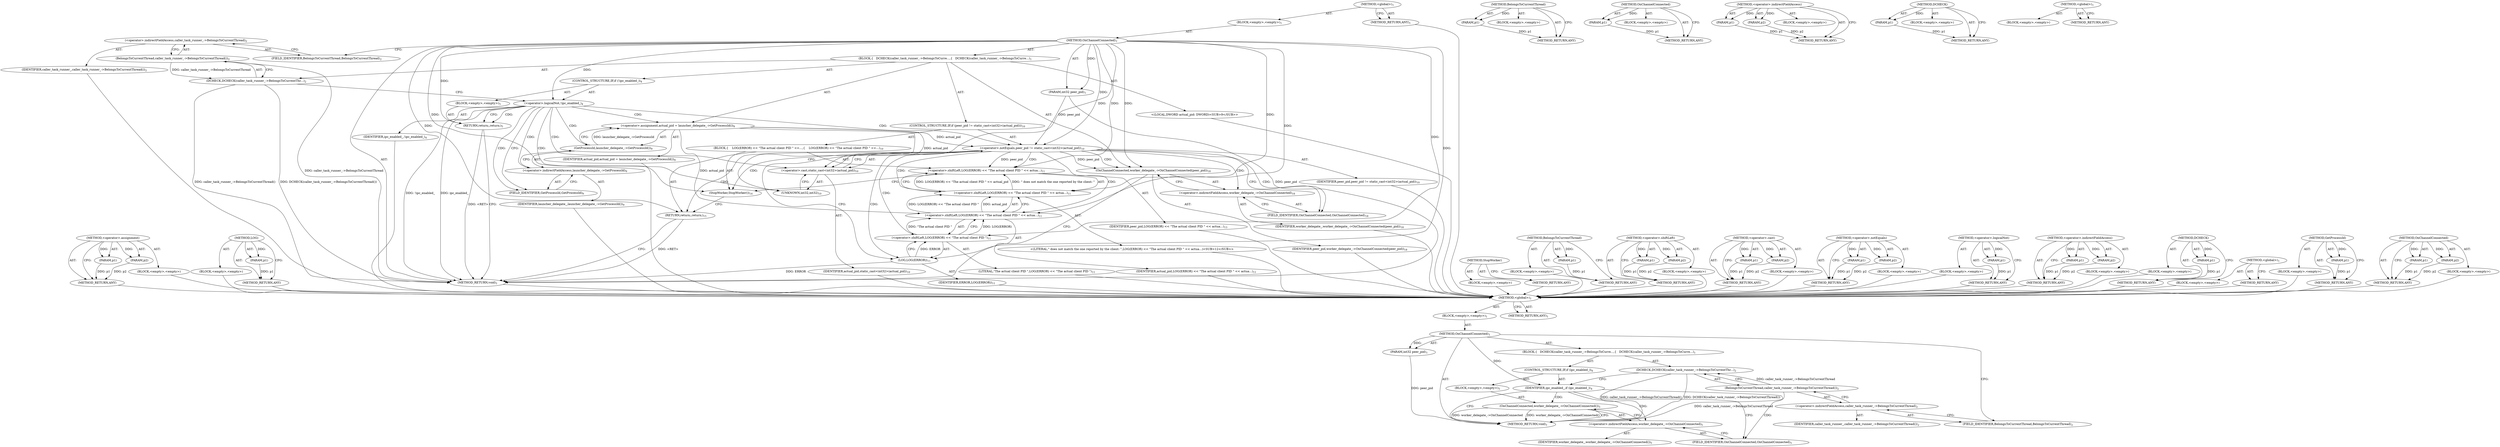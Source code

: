 digraph "OnChannelConnected" {
vulnerable_6 [label=<(METHOD,&lt;global&gt;)<SUB>1</SUB>>];
vulnerable_7 [label=<(BLOCK,&lt;empty&gt;,&lt;empty&gt;)<SUB>1</SUB>>];
vulnerable_8 [label=<(METHOD,OnChannelConnected)<SUB>1</SUB>>];
vulnerable_9 [label=<(PARAM,int32 peer_pid)<SUB>1</SUB>>];
vulnerable_10 [label=<(BLOCK,{
   DCHECK(caller_task_runner_-&gt;BelongsToCurre...,{
   DCHECK(caller_task_runner_-&gt;BelongsToCurre...)<SUB>1</SUB>>];
vulnerable_11 [label=<(DCHECK,DCHECK(caller_task_runner_-&gt;BelongsToCurrentThr...)<SUB>2</SUB>>];
vulnerable_12 [label=<(BelongsToCurrentThread,caller_task_runner_-&gt;BelongsToCurrentThread())<SUB>2</SUB>>];
vulnerable_13 [label=<(&lt;operator&gt;.indirectFieldAccess,caller_task_runner_-&gt;BelongsToCurrentThread)<SUB>2</SUB>>];
vulnerable_14 [label=<(IDENTIFIER,caller_task_runner_,caller_task_runner_-&gt;BelongsToCurrentThread())<SUB>2</SUB>>];
vulnerable_15 [label=<(FIELD_IDENTIFIER,BelongsToCurrentThread,BelongsToCurrentThread)<SUB>2</SUB>>];
vulnerable_16 [label=<(CONTROL_STRUCTURE,IF,if (ipc_enabled_))<SUB>4</SUB>>];
vulnerable_17 [label=<(IDENTIFIER,ipc_enabled_,if (ipc_enabled_))<SUB>4</SUB>>];
vulnerable_18 [label=<(BLOCK,&lt;empty&gt;,&lt;empty&gt;)<SUB>5</SUB>>];
vulnerable_19 [label=<(OnChannelConnected,worker_delegate_-&gt;OnChannelConnected())<SUB>5</SUB>>];
vulnerable_20 [label=<(&lt;operator&gt;.indirectFieldAccess,worker_delegate_-&gt;OnChannelConnected)<SUB>5</SUB>>];
vulnerable_21 [label=<(IDENTIFIER,worker_delegate_,worker_delegate_-&gt;OnChannelConnected())<SUB>5</SUB>>];
vulnerable_22 [label=<(FIELD_IDENTIFIER,OnChannelConnected,OnChannelConnected)<SUB>5</SUB>>];
vulnerable_23 [label=<(METHOD_RETURN,void)<SUB>1</SUB>>];
vulnerable_25 [label=<(METHOD_RETURN,ANY)<SUB>1</SUB>>];
vulnerable_44 [label=<(METHOD,BelongsToCurrentThread)>];
vulnerable_45 [label=<(PARAM,p1)>];
vulnerable_46 [label=<(BLOCK,&lt;empty&gt;,&lt;empty&gt;)>];
vulnerable_47 [label=<(METHOD_RETURN,ANY)>];
vulnerable_53 [label=<(METHOD,OnChannelConnected)>];
vulnerable_54 [label=<(PARAM,p1)>];
vulnerable_55 [label=<(BLOCK,&lt;empty&gt;,&lt;empty&gt;)>];
vulnerable_56 [label=<(METHOD_RETURN,ANY)>];
vulnerable_48 [label=<(METHOD,&lt;operator&gt;.indirectFieldAccess)>];
vulnerable_49 [label=<(PARAM,p1)>];
vulnerable_50 [label=<(PARAM,p2)>];
vulnerable_51 [label=<(BLOCK,&lt;empty&gt;,&lt;empty&gt;)>];
vulnerable_52 [label=<(METHOD_RETURN,ANY)>];
vulnerable_40 [label=<(METHOD,DCHECK)>];
vulnerable_41 [label=<(PARAM,p1)>];
vulnerable_42 [label=<(BLOCK,&lt;empty&gt;,&lt;empty&gt;)>];
vulnerable_43 [label=<(METHOD_RETURN,ANY)>];
vulnerable_34 [label=<(METHOD,&lt;global&gt;)<SUB>1</SUB>>];
vulnerable_35 [label=<(BLOCK,&lt;empty&gt;,&lt;empty&gt;)>];
vulnerable_36 [label=<(METHOD_RETURN,ANY)>];
fixed_92 [label=<(METHOD,&lt;operator&gt;.assignment)>];
fixed_93 [label=<(PARAM,p1)>];
fixed_94 [label=<(PARAM,p2)>];
fixed_95 [label=<(BLOCK,&lt;empty&gt;,&lt;empty&gt;)>];
fixed_96 [label=<(METHOD_RETURN,ANY)>];
fixed_116 [label=<(METHOD,LOG)>];
fixed_117 [label=<(PARAM,p1)>];
fixed_118 [label=<(BLOCK,&lt;empty&gt;,&lt;empty&gt;)>];
fixed_119 [label=<(METHOD_RETURN,ANY)>];
fixed_6 [label=<(METHOD,&lt;global&gt;)<SUB>1</SUB>>];
fixed_7 [label=<(BLOCK,&lt;empty&gt;,&lt;empty&gt;)<SUB>1</SUB>>];
fixed_8 [label=<(METHOD,OnChannelConnected)<SUB>1</SUB>>];
fixed_9 [label=<(PARAM,int32 peer_pid)<SUB>1</SUB>>];
fixed_10 [label=<(BLOCK,{
   DCHECK(caller_task_runner_-&gt;BelongsToCurre...,{
   DCHECK(caller_task_runner_-&gt;BelongsToCurre...)<SUB>1</SUB>>];
fixed_11 [label=<(DCHECK,DCHECK(caller_task_runner_-&gt;BelongsToCurrentThr...)<SUB>2</SUB>>];
fixed_12 [label=<(BelongsToCurrentThread,caller_task_runner_-&gt;BelongsToCurrentThread())<SUB>2</SUB>>];
fixed_13 [label=<(&lt;operator&gt;.indirectFieldAccess,caller_task_runner_-&gt;BelongsToCurrentThread)<SUB>2</SUB>>];
fixed_14 [label=<(IDENTIFIER,caller_task_runner_,caller_task_runner_-&gt;BelongsToCurrentThread())<SUB>2</SUB>>];
fixed_15 [label=<(FIELD_IDENTIFIER,BelongsToCurrentThread,BelongsToCurrentThread)<SUB>2</SUB>>];
fixed_16 [label=<(CONTROL_STRUCTURE,IF,if (!ipc_enabled_))<SUB>4</SUB>>];
fixed_17 [label=<(&lt;operator&gt;.logicalNot,!ipc_enabled_)<SUB>4</SUB>>];
fixed_18 [label=<(IDENTIFIER,ipc_enabled_,!ipc_enabled_)<SUB>4</SUB>>];
fixed_19 [label=<(BLOCK,&lt;empty&gt;,&lt;empty&gt;)<SUB>5</SUB>>];
fixed_20 [label=<(RETURN,return;,return;)<SUB>5</SUB>>];
fixed_21 [label="<(LOCAL,DWORD actual_pid: DWORD)<SUB>9</SUB>>"];
fixed_22 [label=<(&lt;operator&gt;.assignment,actual_pid = launcher_delegate_-&gt;GetProcessId())<SUB>9</SUB>>];
fixed_23 [label=<(IDENTIFIER,actual_pid,actual_pid = launcher_delegate_-&gt;GetProcessId())<SUB>9</SUB>>];
fixed_24 [label=<(GetProcessId,launcher_delegate_-&gt;GetProcessId())<SUB>9</SUB>>];
fixed_25 [label=<(&lt;operator&gt;.indirectFieldAccess,launcher_delegate_-&gt;GetProcessId)<SUB>9</SUB>>];
fixed_26 [label=<(IDENTIFIER,launcher_delegate_,launcher_delegate_-&gt;GetProcessId())<SUB>9</SUB>>];
fixed_27 [label=<(FIELD_IDENTIFIER,GetProcessId,GetProcessId)<SUB>9</SUB>>];
fixed_28 [label=<(CONTROL_STRUCTURE,IF,if (peer_pid != static_cast&lt;int32&gt;(actual_pid)))<SUB>10</SUB>>];
fixed_29 [label=<(&lt;operator&gt;.notEquals,peer_pid != static_cast&lt;int32&gt;(actual_pid))<SUB>10</SUB>>];
fixed_30 [label=<(IDENTIFIER,peer_pid,peer_pid != static_cast&lt;int32&gt;(actual_pid))<SUB>10</SUB>>];
fixed_31 [label=<(&lt;operator&gt;.cast,static_cast&lt;int32&gt;(actual_pid))<SUB>10</SUB>>];
fixed_32 [label=<(UNKNOWN,int32,int32)<SUB>10</SUB>>];
fixed_33 [label=<(IDENTIFIER,actual_pid,static_cast&lt;int32&gt;(actual_pid))<SUB>10</SUB>>];
fixed_34 [label=<(BLOCK,{
    LOG(ERROR) &lt;&lt; &quot;The actual client PID &quot; &lt;&lt;...,{
    LOG(ERROR) &lt;&lt; &quot;The actual client PID &quot; &lt;&lt;...)<SUB>10</SUB>>];
fixed_35 [label=<(&lt;operator&gt;.shiftLeft,LOG(ERROR) &lt;&lt; &quot;The actual client PID &quot; &lt;&lt; actua...)<SUB>11</SUB>>];
fixed_36 [label=<(&lt;operator&gt;.shiftLeft,LOG(ERROR) &lt;&lt; &quot;The actual client PID &quot; &lt;&lt; actua...)<SUB>11</SUB>>];
fixed_37 [label=<(&lt;operator&gt;.shiftLeft,LOG(ERROR) &lt;&lt; &quot;The actual client PID &quot; &lt;&lt; actua...)<SUB>11</SUB>>];
fixed_38 [label=<(&lt;operator&gt;.shiftLeft,LOG(ERROR) &lt;&lt; &quot;The actual client PID &quot;)<SUB>11</SUB>>];
fixed_39 [label=<(LOG,LOG(ERROR))<SUB>11</SUB>>];
fixed_40 [label=<(IDENTIFIER,ERROR,LOG(ERROR))<SUB>11</SUB>>];
fixed_41 [label=<(LITERAL,&quot;The actual client PID &quot;,LOG(ERROR) &lt;&lt; &quot;The actual client PID &quot;)<SUB>11</SUB>>];
fixed_42 [label=<(IDENTIFIER,actual_pid,LOG(ERROR) &lt;&lt; &quot;The actual client PID &quot; &lt;&lt; actua...)<SUB>11</SUB>>];
fixed_43 [label="<(LITERAL,&quot; does not match the one reported by the client: &quot;,LOG(ERROR) &lt;&lt; &quot;The actual client PID &quot; &lt;&lt; actua...)<SUB>12</SUB>>"];
fixed_44 [label=<(IDENTIFIER,peer_pid,LOG(ERROR) &lt;&lt; &quot;The actual client PID &quot; &lt;&lt; actua...)<SUB>13</SUB>>];
fixed_45 [label=<(StopWorker,StopWorker())<SUB>14</SUB>>];
fixed_46 [label=<(RETURN,return;,return;)<SUB>15</SUB>>];
fixed_47 [label=<(OnChannelConnected,worker_delegate_-&gt;OnChannelConnected(peer_pid))<SUB>18</SUB>>];
fixed_48 [label=<(&lt;operator&gt;.indirectFieldAccess,worker_delegate_-&gt;OnChannelConnected)<SUB>18</SUB>>];
fixed_49 [label=<(IDENTIFIER,worker_delegate_,worker_delegate_-&gt;OnChannelConnected(peer_pid))<SUB>18</SUB>>];
fixed_50 [label=<(FIELD_IDENTIFIER,OnChannelConnected,OnChannelConnected)<SUB>18</SUB>>];
fixed_51 [label=<(IDENTIFIER,peer_pid,worker_delegate_-&gt;OnChannelConnected(peer_pid))<SUB>18</SUB>>];
fixed_52 [label=<(METHOD_RETURN,void)<SUB>1</SUB>>];
fixed_54 [label=<(METHOD_RETURN,ANY)<SUB>1</SUB>>];
fixed_120 [label=<(METHOD,StopWorker)>];
fixed_121 [label=<(BLOCK,&lt;empty&gt;,&lt;empty&gt;)>];
fixed_122 [label=<(METHOD_RETURN,ANY)>];
fixed_79 [label=<(METHOD,BelongsToCurrentThread)>];
fixed_80 [label=<(PARAM,p1)>];
fixed_81 [label=<(BLOCK,&lt;empty&gt;,&lt;empty&gt;)>];
fixed_82 [label=<(METHOD_RETURN,ANY)>];
fixed_111 [label=<(METHOD,&lt;operator&gt;.shiftLeft)>];
fixed_112 [label=<(PARAM,p1)>];
fixed_113 [label=<(PARAM,p2)>];
fixed_114 [label=<(BLOCK,&lt;empty&gt;,&lt;empty&gt;)>];
fixed_115 [label=<(METHOD_RETURN,ANY)>];
fixed_106 [label=<(METHOD,&lt;operator&gt;.cast)>];
fixed_107 [label=<(PARAM,p1)>];
fixed_108 [label=<(PARAM,p2)>];
fixed_109 [label=<(BLOCK,&lt;empty&gt;,&lt;empty&gt;)>];
fixed_110 [label=<(METHOD_RETURN,ANY)>];
fixed_101 [label=<(METHOD,&lt;operator&gt;.notEquals)>];
fixed_102 [label=<(PARAM,p1)>];
fixed_103 [label=<(PARAM,p2)>];
fixed_104 [label=<(BLOCK,&lt;empty&gt;,&lt;empty&gt;)>];
fixed_105 [label=<(METHOD_RETURN,ANY)>];
fixed_88 [label=<(METHOD,&lt;operator&gt;.logicalNot)>];
fixed_89 [label=<(PARAM,p1)>];
fixed_90 [label=<(BLOCK,&lt;empty&gt;,&lt;empty&gt;)>];
fixed_91 [label=<(METHOD_RETURN,ANY)>];
fixed_83 [label=<(METHOD,&lt;operator&gt;.indirectFieldAccess)>];
fixed_84 [label=<(PARAM,p1)>];
fixed_85 [label=<(PARAM,p2)>];
fixed_86 [label=<(BLOCK,&lt;empty&gt;,&lt;empty&gt;)>];
fixed_87 [label=<(METHOD_RETURN,ANY)>];
fixed_75 [label=<(METHOD,DCHECK)>];
fixed_76 [label=<(PARAM,p1)>];
fixed_77 [label=<(BLOCK,&lt;empty&gt;,&lt;empty&gt;)>];
fixed_78 [label=<(METHOD_RETURN,ANY)>];
fixed_69 [label=<(METHOD,&lt;global&gt;)<SUB>1</SUB>>];
fixed_70 [label=<(BLOCK,&lt;empty&gt;,&lt;empty&gt;)>];
fixed_71 [label=<(METHOD_RETURN,ANY)>];
fixed_97 [label=<(METHOD,GetProcessId)>];
fixed_98 [label=<(PARAM,p1)>];
fixed_99 [label=<(BLOCK,&lt;empty&gt;,&lt;empty&gt;)>];
fixed_100 [label=<(METHOD_RETURN,ANY)>];
fixed_123 [label=<(METHOD,OnChannelConnected)>];
fixed_124 [label=<(PARAM,p1)>];
fixed_125 [label=<(PARAM,p2)>];
fixed_126 [label=<(BLOCK,&lt;empty&gt;,&lt;empty&gt;)>];
fixed_127 [label=<(METHOD_RETURN,ANY)>];
vulnerable_6 -> vulnerable_7  [key=0, label="AST: "];
vulnerable_6 -> vulnerable_25  [key=0, label="AST: "];
vulnerable_6 -> vulnerable_25  [key=1, label="CFG: "];
vulnerable_7 -> vulnerable_8  [key=0, label="AST: "];
vulnerable_8 -> vulnerable_9  [key=0, label="AST: "];
vulnerable_8 -> vulnerable_9  [key=1, label="DDG: "];
vulnerable_8 -> vulnerable_10  [key=0, label="AST: "];
vulnerable_8 -> vulnerable_23  [key=0, label="AST: "];
vulnerable_8 -> vulnerable_15  [key=0, label="CFG: "];
vulnerable_8 -> vulnerable_17  [key=0, label="DDG: "];
vulnerable_9 -> vulnerable_23  [key=0, label="DDG: peer_pid"];
vulnerable_10 -> vulnerable_11  [key=0, label="AST: "];
vulnerable_10 -> vulnerable_16  [key=0, label="AST: "];
vulnerable_11 -> vulnerable_12  [key=0, label="AST: "];
vulnerable_11 -> vulnerable_17  [key=0, label="CFG: "];
vulnerable_11 -> vulnerable_23  [key=0, label="DDG: caller_task_runner_-&gt;BelongsToCurrentThread()"];
vulnerable_11 -> vulnerable_23  [key=1, label="DDG: DCHECK(caller_task_runner_-&gt;BelongsToCurrentThread())"];
vulnerable_12 -> vulnerable_13  [key=0, label="AST: "];
vulnerable_12 -> vulnerable_11  [key=0, label="CFG: "];
vulnerable_12 -> vulnerable_11  [key=1, label="DDG: caller_task_runner_-&gt;BelongsToCurrentThread"];
vulnerable_12 -> vulnerable_23  [key=0, label="DDG: caller_task_runner_-&gt;BelongsToCurrentThread"];
vulnerable_13 -> vulnerable_14  [key=0, label="AST: "];
vulnerable_13 -> vulnerable_15  [key=0, label="AST: "];
vulnerable_13 -> vulnerable_12  [key=0, label="CFG: "];
vulnerable_15 -> vulnerable_13  [key=0, label="CFG: "];
vulnerable_16 -> vulnerable_17  [key=0, label="AST: "];
vulnerable_16 -> vulnerable_18  [key=0, label="AST: "];
vulnerable_17 -> vulnerable_23  [key=0, label="CFG: "];
vulnerable_17 -> vulnerable_22  [key=0, label="CFG: "];
vulnerable_17 -> vulnerable_22  [key=1, label="CDG: "];
vulnerable_17 -> vulnerable_20  [key=0, label="CDG: "];
vulnerable_17 -> vulnerable_19  [key=0, label="CDG: "];
vulnerable_18 -> vulnerable_19  [key=0, label="AST: "];
vulnerable_19 -> vulnerable_20  [key=0, label="AST: "];
vulnerable_19 -> vulnerable_23  [key=0, label="CFG: "];
vulnerable_19 -> vulnerable_23  [key=1, label="DDG: worker_delegate_-&gt;OnChannelConnected"];
vulnerable_19 -> vulnerable_23  [key=2, label="DDG: worker_delegate_-&gt;OnChannelConnected()"];
vulnerable_20 -> vulnerable_21  [key=0, label="AST: "];
vulnerable_20 -> vulnerable_22  [key=0, label="AST: "];
vulnerable_20 -> vulnerable_19  [key=0, label="CFG: "];
vulnerable_22 -> vulnerable_20  [key=0, label="CFG: "];
vulnerable_44 -> vulnerable_45  [key=0, label="AST: "];
vulnerable_44 -> vulnerable_45  [key=1, label="DDG: "];
vulnerable_44 -> vulnerable_46  [key=0, label="AST: "];
vulnerable_44 -> vulnerable_47  [key=0, label="AST: "];
vulnerable_44 -> vulnerable_47  [key=1, label="CFG: "];
vulnerable_45 -> vulnerable_47  [key=0, label="DDG: p1"];
vulnerable_53 -> vulnerable_54  [key=0, label="AST: "];
vulnerable_53 -> vulnerable_54  [key=1, label="DDG: "];
vulnerable_53 -> vulnerable_55  [key=0, label="AST: "];
vulnerable_53 -> vulnerable_56  [key=0, label="AST: "];
vulnerable_53 -> vulnerable_56  [key=1, label="CFG: "];
vulnerable_54 -> vulnerable_56  [key=0, label="DDG: p1"];
vulnerable_48 -> vulnerable_49  [key=0, label="AST: "];
vulnerable_48 -> vulnerable_49  [key=1, label="DDG: "];
vulnerable_48 -> vulnerable_51  [key=0, label="AST: "];
vulnerable_48 -> vulnerable_50  [key=0, label="AST: "];
vulnerable_48 -> vulnerable_50  [key=1, label="DDG: "];
vulnerable_48 -> vulnerable_52  [key=0, label="AST: "];
vulnerable_48 -> vulnerable_52  [key=1, label="CFG: "];
vulnerable_49 -> vulnerable_52  [key=0, label="DDG: p1"];
vulnerable_50 -> vulnerable_52  [key=0, label="DDG: p2"];
vulnerable_40 -> vulnerable_41  [key=0, label="AST: "];
vulnerable_40 -> vulnerable_41  [key=1, label="DDG: "];
vulnerable_40 -> vulnerable_42  [key=0, label="AST: "];
vulnerable_40 -> vulnerable_43  [key=0, label="AST: "];
vulnerable_40 -> vulnerable_43  [key=1, label="CFG: "];
vulnerable_41 -> vulnerable_43  [key=0, label="DDG: p1"];
vulnerable_34 -> vulnerable_35  [key=0, label="AST: "];
vulnerable_34 -> vulnerable_36  [key=0, label="AST: "];
vulnerable_34 -> vulnerable_36  [key=1, label="CFG: "];
fixed_92 -> fixed_93  [key=0, label="AST: "];
fixed_92 -> fixed_93  [key=1, label="DDG: "];
fixed_92 -> fixed_95  [key=0, label="AST: "];
fixed_92 -> fixed_94  [key=0, label="AST: "];
fixed_92 -> fixed_94  [key=1, label="DDG: "];
fixed_92 -> fixed_96  [key=0, label="AST: "];
fixed_92 -> fixed_96  [key=1, label="CFG: "];
fixed_93 -> fixed_96  [key=0, label="DDG: p1"];
fixed_94 -> fixed_96  [key=0, label="DDG: p2"];
fixed_95 -> vulnerable_6  [key=0];
fixed_96 -> vulnerable_6  [key=0];
fixed_116 -> fixed_117  [key=0, label="AST: "];
fixed_116 -> fixed_117  [key=1, label="DDG: "];
fixed_116 -> fixed_118  [key=0, label="AST: "];
fixed_116 -> fixed_119  [key=0, label="AST: "];
fixed_116 -> fixed_119  [key=1, label="CFG: "];
fixed_117 -> fixed_119  [key=0, label="DDG: p1"];
fixed_118 -> vulnerable_6  [key=0];
fixed_119 -> vulnerable_6  [key=0];
fixed_6 -> fixed_7  [key=0, label="AST: "];
fixed_6 -> fixed_54  [key=0, label="AST: "];
fixed_6 -> fixed_54  [key=1, label="CFG: "];
fixed_7 -> fixed_8  [key=0, label="AST: "];
fixed_8 -> fixed_9  [key=0, label="AST: "];
fixed_8 -> fixed_9  [key=1, label="DDG: "];
fixed_8 -> fixed_10  [key=0, label="AST: "];
fixed_8 -> fixed_52  [key=0, label="AST: "];
fixed_8 -> fixed_15  [key=0, label="CFG: "];
fixed_8 -> fixed_47  [key=0, label="DDG: "];
fixed_8 -> fixed_17  [key=0, label="DDG: "];
fixed_8 -> fixed_20  [key=0, label="DDG: "];
fixed_8 -> fixed_29  [key=0, label="DDG: "];
fixed_8 -> fixed_45  [key=0, label="DDG: "];
fixed_8 -> fixed_46  [key=0, label="DDG: "];
fixed_8 -> fixed_31  [key=0, label="DDG: "];
fixed_8 -> fixed_35  [key=0, label="DDG: "];
fixed_8 -> fixed_36  [key=0, label="DDG: "];
fixed_8 -> fixed_37  [key=0, label="DDG: "];
fixed_8 -> fixed_38  [key=0, label="DDG: "];
fixed_8 -> fixed_39  [key=0, label="DDG: "];
fixed_9 -> fixed_52  [key=0, label="DDG: peer_pid"];
fixed_9 -> fixed_29  [key=0, label="DDG: peer_pid"];
fixed_10 -> fixed_11  [key=0, label="AST: "];
fixed_10 -> fixed_16  [key=0, label="AST: "];
fixed_10 -> fixed_21  [key=0, label="AST: "];
fixed_10 -> fixed_22  [key=0, label="AST: "];
fixed_10 -> fixed_28  [key=0, label="AST: "];
fixed_10 -> fixed_47  [key=0, label="AST: "];
fixed_11 -> fixed_12  [key=0, label="AST: "];
fixed_11 -> fixed_17  [key=0, label="CFG: "];
fixed_11 -> fixed_52  [key=0, label="DDG: caller_task_runner_-&gt;BelongsToCurrentThread()"];
fixed_11 -> fixed_52  [key=1, label="DDG: DCHECK(caller_task_runner_-&gt;BelongsToCurrentThread())"];
fixed_12 -> fixed_13  [key=0, label="AST: "];
fixed_12 -> fixed_11  [key=0, label="CFG: "];
fixed_12 -> fixed_11  [key=1, label="DDG: caller_task_runner_-&gt;BelongsToCurrentThread"];
fixed_12 -> fixed_52  [key=0, label="DDG: caller_task_runner_-&gt;BelongsToCurrentThread"];
fixed_13 -> fixed_14  [key=0, label="AST: "];
fixed_13 -> fixed_15  [key=0, label="AST: "];
fixed_13 -> fixed_12  [key=0, label="CFG: "];
fixed_14 -> vulnerable_6  [key=0];
fixed_15 -> fixed_13  [key=0, label="CFG: "];
fixed_16 -> fixed_17  [key=0, label="AST: "];
fixed_16 -> fixed_19  [key=0, label="AST: "];
fixed_17 -> fixed_18  [key=0, label="AST: "];
fixed_17 -> fixed_20  [key=0, label="CFG: "];
fixed_17 -> fixed_20  [key=1, label="CDG: "];
fixed_17 -> fixed_27  [key=0, label="CFG: "];
fixed_17 -> fixed_27  [key=1, label="CDG: "];
fixed_17 -> fixed_52  [key=0, label="DDG: !ipc_enabled_"];
fixed_17 -> fixed_52  [key=1, label="DDG: ipc_enabled_"];
fixed_17 -> fixed_24  [key=0, label="CDG: "];
fixed_17 -> fixed_32  [key=0, label="CDG: "];
fixed_17 -> fixed_25  [key=0, label="CDG: "];
fixed_17 -> fixed_22  [key=0, label="CDG: "];
fixed_17 -> fixed_29  [key=0, label="CDG: "];
fixed_17 -> fixed_31  [key=0, label="CDG: "];
fixed_18 -> vulnerable_6  [key=0];
fixed_19 -> fixed_20  [key=0, label="AST: "];
fixed_20 -> fixed_52  [key=0, label="CFG: "];
fixed_20 -> fixed_52  [key=1, label="DDG: &lt;RET&gt;"];
fixed_21 -> vulnerable_6  [key=0];
fixed_22 -> fixed_23  [key=0, label="AST: "];
fixed_22 -> fixed_24  [key=0, label="AST: "];
fixed_22 -> fixed_32  [key=0, label="CFG: "];
fixed_22 -> fixed_29  [key=0, label="DDG: actual_pid"];
fixed_22 -> fixed_31  [key=0, label="DDG: actual_pid"];
fixed_22 -> fixed_37  [key=0, label="DDG: actual_pid"];
fixed_23 -> vulnerable_6  [key=0];
fixed_24 -> fixed_25  [key=0, label="AST: "];
fixed_24 -> fixed_22  [key=0, label="CFG: "];
fixed_24 -> fixed_22  [key=1, label="DDG: launcher_delegate_-&gt;GetProcessId"];
fixed_25 -> fixed_26  [key=0, label="AST: "];
fixed_25 -> fixed_27  [key=0, label="AST: "];
fixed_25 -> fixed_24  [key=0, label="CFG: "];
fixed_26 -> vulnerable_6  [key=0];
fixed_27 -> fixed_25  [key=0, label="CFG: "];
fixed_28 -> fixed_29  [key=0, label="AST: "];
fixed_28 -> fixed_34  [key=0, label="AST: "];
fixed_29 -> fixed_30  [key=0, label="AST: "];
fixed_29 -> fixed_31  [key=0, label="AST: "];
fixed_29 -> fixed_39  [key=0, label="CFG: "];
fixed_29 -> fixed_39  [key=1, label="CDG: "];
fixed_29 -> fixed_50  [key=0, label="CFG: "];
fixed_29 -> fixed_50  [key=1, label="CDG: "];
fixed_29 -> fixed_47  [key=0, label="DDG: peer_pid"];
fixed_29 -> fixed_47  [key=1, label="CDG: "];
fixed_29 -> fixed_35  [key=0, label="DDG: peer_pid"];
fixed_29 -> fixed_35  [key=1, label="CDG: "];
fixed_29 -> fixed_48  [key=0, label="CDG: "];
fixed_29 -> fixed_36  [key=0, label="CDG: "];
fixed_29 -> fixed_37  [key=0, label="CDG: "];
fixed_29 -> fixed_46  [key=0, label="CDG: "];
fixed_29 -> fixed_38  [key=0, label="CDG: "];
fixed_29 -> fixed_45  [key=0, label="CDG: "];
fixed_30 -> vulnerable_6  [key=0];
fixed_31 -> fixed_32  [key=0, label="AST: "];
fixed_31 -> fixed_33  [key=0, label="AST: "];
fixed_31 -> fixed_29  [key=0, label="CFG: "];
fixed_32 -> fixed_31  [key=0, label="CFG: "];
fixed_33 -> vulnerable_6  [key=0];
fixed_34 -> fixed_35  [key=0, label="AST: "];
fixed_34 -> fixed_45  [key=0, label="AST: "];
fixed_34 -> fixed_46  [key=0, label="AST: "];
fixed_35 -> fixed_36  [key=0, label="AST: "];
fixed_35 -> fixed_44  [key=0, label="AST: "];
fixed_35 -> fixed_45  [key=0, label="CFG: "];
fixed_36 -> fixed_37  [key=0, label="AST: "];
fixed_36 -> fixed_43  [key=0, label="AST: "];
fixed_36 -> fixed_35  [key=0, label="CFG: "];
fixed_36 -> fixed_35  [key=1, label="DDG: LOG(ERROR) &lt;&lt; &quot;The actual client PID &quot; &lt;&lt; actual_pid"];
fixed_36 -> fixed_35  [key=2, label="DDG: &quot; does not match the one reported by the client: &quot;"];
fixed_37 -> fixed_38  [key=0, label="AST: "];
fixed_37 -> fixed_42  [key=0, label="AST: "];
fixed_37 -> fixed_36  [key=0, label="CFG: "];
fixed_37 -> fixed_36  [key=1, label="DDG: LOG(ERROR) &lt;&lt; &quot;The actual client PID &quot;"];
fixed_37 -> fixed_36  [key=2, label="DDG: actual_pid"];
fixed_38 -> fixed_39  [key=0, label="AST: "];
fixed_38 -> fixed_41  [key=0, label="AST: "];
fixed_38 -> fixed_37  [key=0, label="CFG: "];
fixed_38 -> fixed_37  [key=1, label="DDG: LOG(ERROR)"];
fixed_38 -> fixed_37  [key=2, label="DDG: &quot;The actual client PID &quot;"];
fixed_39 -> fixed_40  [key=0, label="AST: "];
fixed_39 -> fixed_38  [key=0, label="CFG: "];
fixed_39 -> fixed_38  [key=1, label="DDG: ERROR"];
fixed_39 -> fixed_52  [key=0, label="DDG: ERROR"];
fixed_40 -> vulnerable_6  [key=0];
fixed_41 -> vulnerable_6  [key=0];
fixed_42 -> vulnerable_6  [key=0];
fixed_43 -> vulnerable_6  [key=0];
fixed_44 -> vulnerable_6  [key=0];
fixed_45 -> fixed_46  [key=0, label="CFG: "];
fixed_46 -> fixed_52  [key=0, label="CFG: "];
fixed_46 -> fixed_52  [key=1, label="DDG: &lt;RET&gt;"];
fixed_47 -> fixed_48  [key=0, label="AST: "];
fixed_47 -> fixed_51  [key=0, label="AST: "];
fixed_47 -> fixed_52  [key=0, label="CFG: "];
fixed_48 -> fixed_49  [key=0, label="AST: "];
fixed_48 -> fixed_50  [key=0, label="AST: "];
fixed_48 -> fixed_47  [key=0, label="CFG: "];
fixed_49 -> vulnerable_6  [key=0];
fixed_50 -> fixed_48  [key=0, label="CFG: "];
fixed_51 -> vulnerable_6  [key=0];
fixed_52 -> vulnerable_6  [key=0];
fixed_54 -> vulnerable_6  [key=0];
fixed_120 -> fixed_121  [key=0, label="AST: "];
fixed_120 -> fixed_122  [key=0, label="AST: "];
fixed_120 -> fixed_122  [key=1, label="CFG: "];
fixed_121 -> vulnerable_6  [key=0];
fixed_122 -> vulnerable_6  [key=0];
fixed_79 -> fixed_80  [key=0, label="AST: "];
fixed_79 -> fixed_80  [key=1, label="DDG: "];
fixed_79 -> fixed_81  [key=0, label="AST: "];
fixed_79 -> fixed_82  [key=0, label="AST: "];
fixed_79 -> fixed_82  [key=1, label="CFG: "];
fixed_80 -> fixed_82  [key=0, label="DDG: p1"];
fixed_81 -> vulnerable_6  [key=0];
fixed_82 -> vulnerable_6  [key=0];
fixed_111 -> fixed_112  [key=0, label="AST: "];
fixed_111 -> fixed_112  [key=1, label="DDG: "];
fixed_111 -> fixed_114  [key=0, label="AST: "];
fixed_111 -> fixed_113  [key=0, label="AST: "];
fixed_111 -> fixed_113  [key=1, label="DDG: "];
fixed_111 -> fixed_115  [key=0, label="AST: "];
fixed_111 -> fixed_115  [key=1, label="CFG: "];
fixed_112 -> fixed_115  [key=0, label="DDG: p1"];
fixed_113 -> fixed_115  [key=0, label="DDG: p2"];
fixed_114 -> vulnerable_6  [key=0];
fixed_115 -> vulnerable_6  [key=0];
fixed_106 -> fixed_107  [key=0, label="AST: "];
fixed_106 -> fixed_107  [key=1, label="DDG: "];
fixed_106 -> fixed_109  [key=0, label="AST: "];
fixed_106 -> fixed_108  [key=0, label="AST: "];
fixed_106 -> fixed_108  [key=1, label="DDG: "];
fixed_106 -> fixed_110  [key=0, label="AST: "];
fixed_106 -> fixed_110  [key=1, label="CFG: "];
fixed_107 -> fixed_110  [key=0, label="DDG: p1"];
fixed_108 -> fixed_110  [key=0, label="DDG: p2"];
fixed_109 -> vulnerable_6  [key=0];
fixed_110 -> vulnerable_6  [key=0];
fixed_101 -> fixed_102  [key=0, label="AST: "];
fixed_101 -> fixed_102  [key=1, label="DDG: "];
fixed_101 -> fixed_104  [key=0, label="AST: "];
fixed_101 -> fixed_103  [key=0, label="AST: "];
fixed_101 -> fixed_103  [key=1, label="DDG: "];
fixed_101 -> fixed_105  [key=0, label="AST: "];
fixed_101 -> fixed_105  [key=1, label="CFG: "];
fixed_102 -> fixed_105  [key=0, label="DDG: p1"];
fixed_103 -> fixed_105  [key=0, label="DDG: p2"];
fixed_104 -> vulnerable_6  [key=0];
fixed_105 -> vulnerable_6  [key=0];
fixed_88 -> fixed_89  [key=0, label="AST: "];
fixed_88 -> fixed_89  [key=1, label="DDG: "];
fixed_88 -> fixed_90  [key=0, label="AST: "];
fixed_88 -> fixed_91  [key=0, label="AST: "];
fixed_88 -> fixed_91  [key=1, label="CFG: "];
fixed_89 -> fixed_91  [key=0, label="DDG: p1"];
fixed_90 -> vulnerable_6  [key=0];
fixed_91 -> vulnerable_6  [key=0];
fixed_83 -> fixed_84  [key=0, label="AST: "];
fixed_83 -> fixed_84  [key=1, label="DDG: "];
fixed_83 -> fixed_86  [key=0, label="AST: "];
fixed_83 -> fixed_85  [key=0, label="AST: "];
fixed_83 -> fixed_85  [key=1, label="DDG: "];
fixed_83 -> fixed_87  [key=0, label="AST: "];
fixed_83 -> fixed_87  [key=1, label="CFG: "];
fixed_84 -> fixed_87  [key=0, label="DDG: p1"];
fixed_85 -> fixed_87  [key=0, label="DDG: p2"];
fixed_86 -> vulnerable_6  [key=0];
fixed_87 -> vulnerable_6  [key=0];
fixed_75 -> fixed_76  [key=0, label="AST: "];
fixed_75 -> fixed_76  [key=1, label="DDG: "];
fixed_75 -> fixed_77  [key=0, label="AST: "];
fixed_75 -> fixed_78  [key=0, label="AST: "];
fixed_75 -> fixed_78  [key=1, label="CFG: "];
fixed_76 -> fixed_78  [key=0, label="DDG: p1"];
fixed_77 -> vulnerable_6  [key=0];
fixed_78 -> vulnerable_6  [key=0];
fixed_69 -> fixed_70  [key=0, label="AST: "];
fixed_69 -> fixed_71  [key=0, label="AST: "];
fixed_69 -> fixed_71  [key=1, label="CFG: "];
fixed_70 -> vulnerable_6  [key=0];
fixed_71 -> vulnerable_6  [key=0];
fixed_97 -> fixed_98  [key=0, label="AST: "];
fixed_97 -> fixed_98  [key=1, label="DDG: "];
fixed_97 -> fixed_99  [key=0, label="AST: "];
fixed_97 -> fixed_100  [key=0, label="AST: "];
fixed_97 -> fixed_100  [key=1, label="CFG: "];
fixed_98 -> fixed_100  [key=0, label="DDG: p1"];
fixed_99 -> vulnerable_6  [key=0];
fixed_100 -> vulnerable_6  [key=0];
fixed_123 -> fixed_124  [key=0, label="AST: "];
fixed_123 -> fixed_124  [key=1, label="DDG: "];
fixed_123 -> fixed_126  [key=0, label="AST: "];
fixed_123 -> fixed_125  [key=0, label="AST: "];
fixed_123 -> fixed_125  [key=1, label="DDG: "];
fixed_123 -> fixed_127  [key=0, label="AST: "];
fixed_123 -> fixed_127  [key=1, label="CFG: "];
fixed_124 -> fixed_127  [key=0, label="DDG: p1"];
fixed_125 -> fixed_127  [key=0, label="DDG: p2"];
fixed_126 -> vulnerable_6  [key=0];
fixed_127 -> vulnerable_6  [key=0];
}
